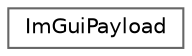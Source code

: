 digraph "Graphical Class Hierarchy"
{
 // LATEX_PDF_SIZE
  bgcolor="transparent";
  edge [fontname=Helvetica,fontsize=10,labelfontname=Helvetica,labelfontsize=10];
  node [fontname=Helvetica,fontsize=10,shape=box,height=0.2,width=0.4];
  rankdir="LR";
  Node0 [label="ImGuiPayload",height=0.2,width=0.4,color="grey40", fillcolor="white", style="filled",URL="$struct_im_gui_payload.html",tooltip=" "];
}
